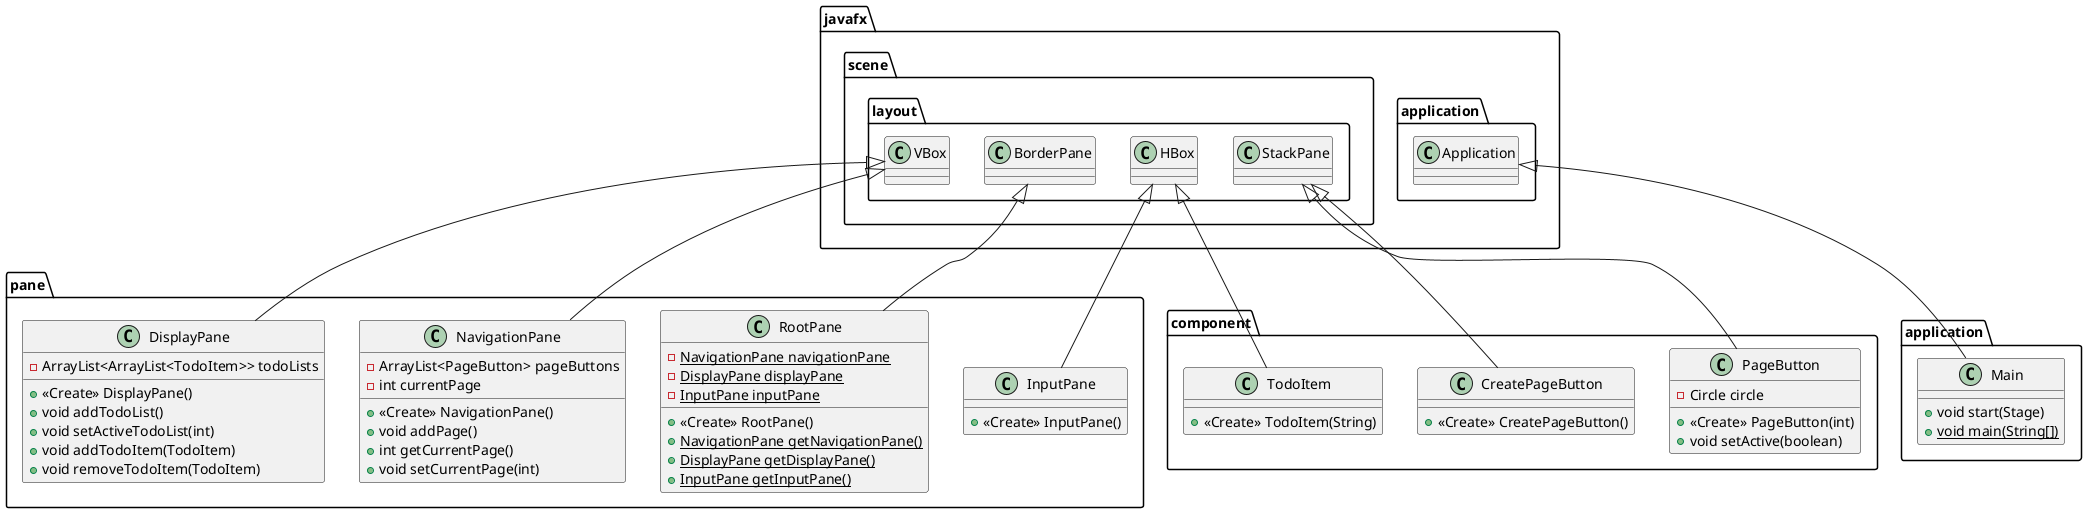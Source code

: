 @startuml
class pane.NavigationPane {
- ArrayList<PageButton> pageButtons
- int currentPage
+ <<Create>> NavigationPane()
+ void addPage()
+ int getCurrentPage()
+ void setCurrentPage(int)
}
class pane.RootPane {
- {static} NavigationPane navigationPane
- {static} DisplayPane displayPane
- {static} InputPane inputPane
+ <<Create>> RootPane()
+ {static} NavigationPane getNavigationPane()
+ {static} DisplayPane getDisplayPane()
+ {static} InputPane getInputPane()
}
class pane.InputPane {
+ <<Create>> InputPane()
}
class pane.DisplayPane {
- ArrayList<ArrayList<TodoItem>> todoLists
+ <<Create>> DisplayPane()
+ void addTodoList()
+ void setActiveTodoList(int)
+ void addTodoItem(TodoItem)
+ void removeTodoItem(TodoItem)
}
class component.PageButton {
- Circle circle
+ <<Create>> PageButton(int)
+ void setActive(boolean)
}
class application.Main {
+ void start(Stage)
+ {static} void main(String[])
}
class component.TodoItem {
+ <<Create>> TodoItem(String)
}
class component.CreatePageButton {
+ <<Create>> CreatePageButton()
}


javafx.scene.layout.VBox <|-- pane.NavigationPane
javafx.scene.layout.BorderPane <|-- pane.RootPane
javafx.scene.layout.HBox <|-- pane.InputPane
javafx.scene.layout.VBox <|-- pane.DisplayPane
javafx.scene.layout.StackPane <|-- component.PageButton
javafx.application.Application <|-- application.Main
javafx.scene.layout.HBox <|-- component.TodoItem
javafx.scene.layout.StackPane <|-- component.CreatePageButton
@enduml